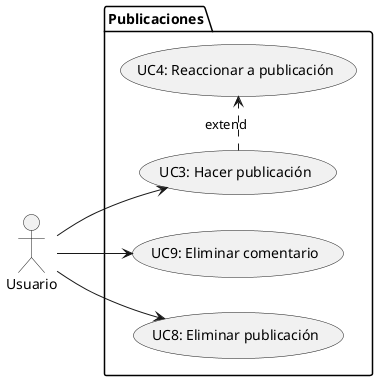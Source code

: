 @startuml diagrama_casos_uso

' skinparam actorStyle awesome
left to right direction

:Usuario: as usuario



package Publicaciones {
    
    usecase "UC3: Hacer publicación" as UC3
    usecase "UC4: Reaccionar a publicación" as UC4
    
    usecase "UC9: Eliminar comentario" as UC9
    usecase "UC8: Eliminar publicación" as UC8
    
    
}



usuario --> UC8
usuario --> UC9
usuario --> UC3




UC3 .> UC4 : extend

@enduml